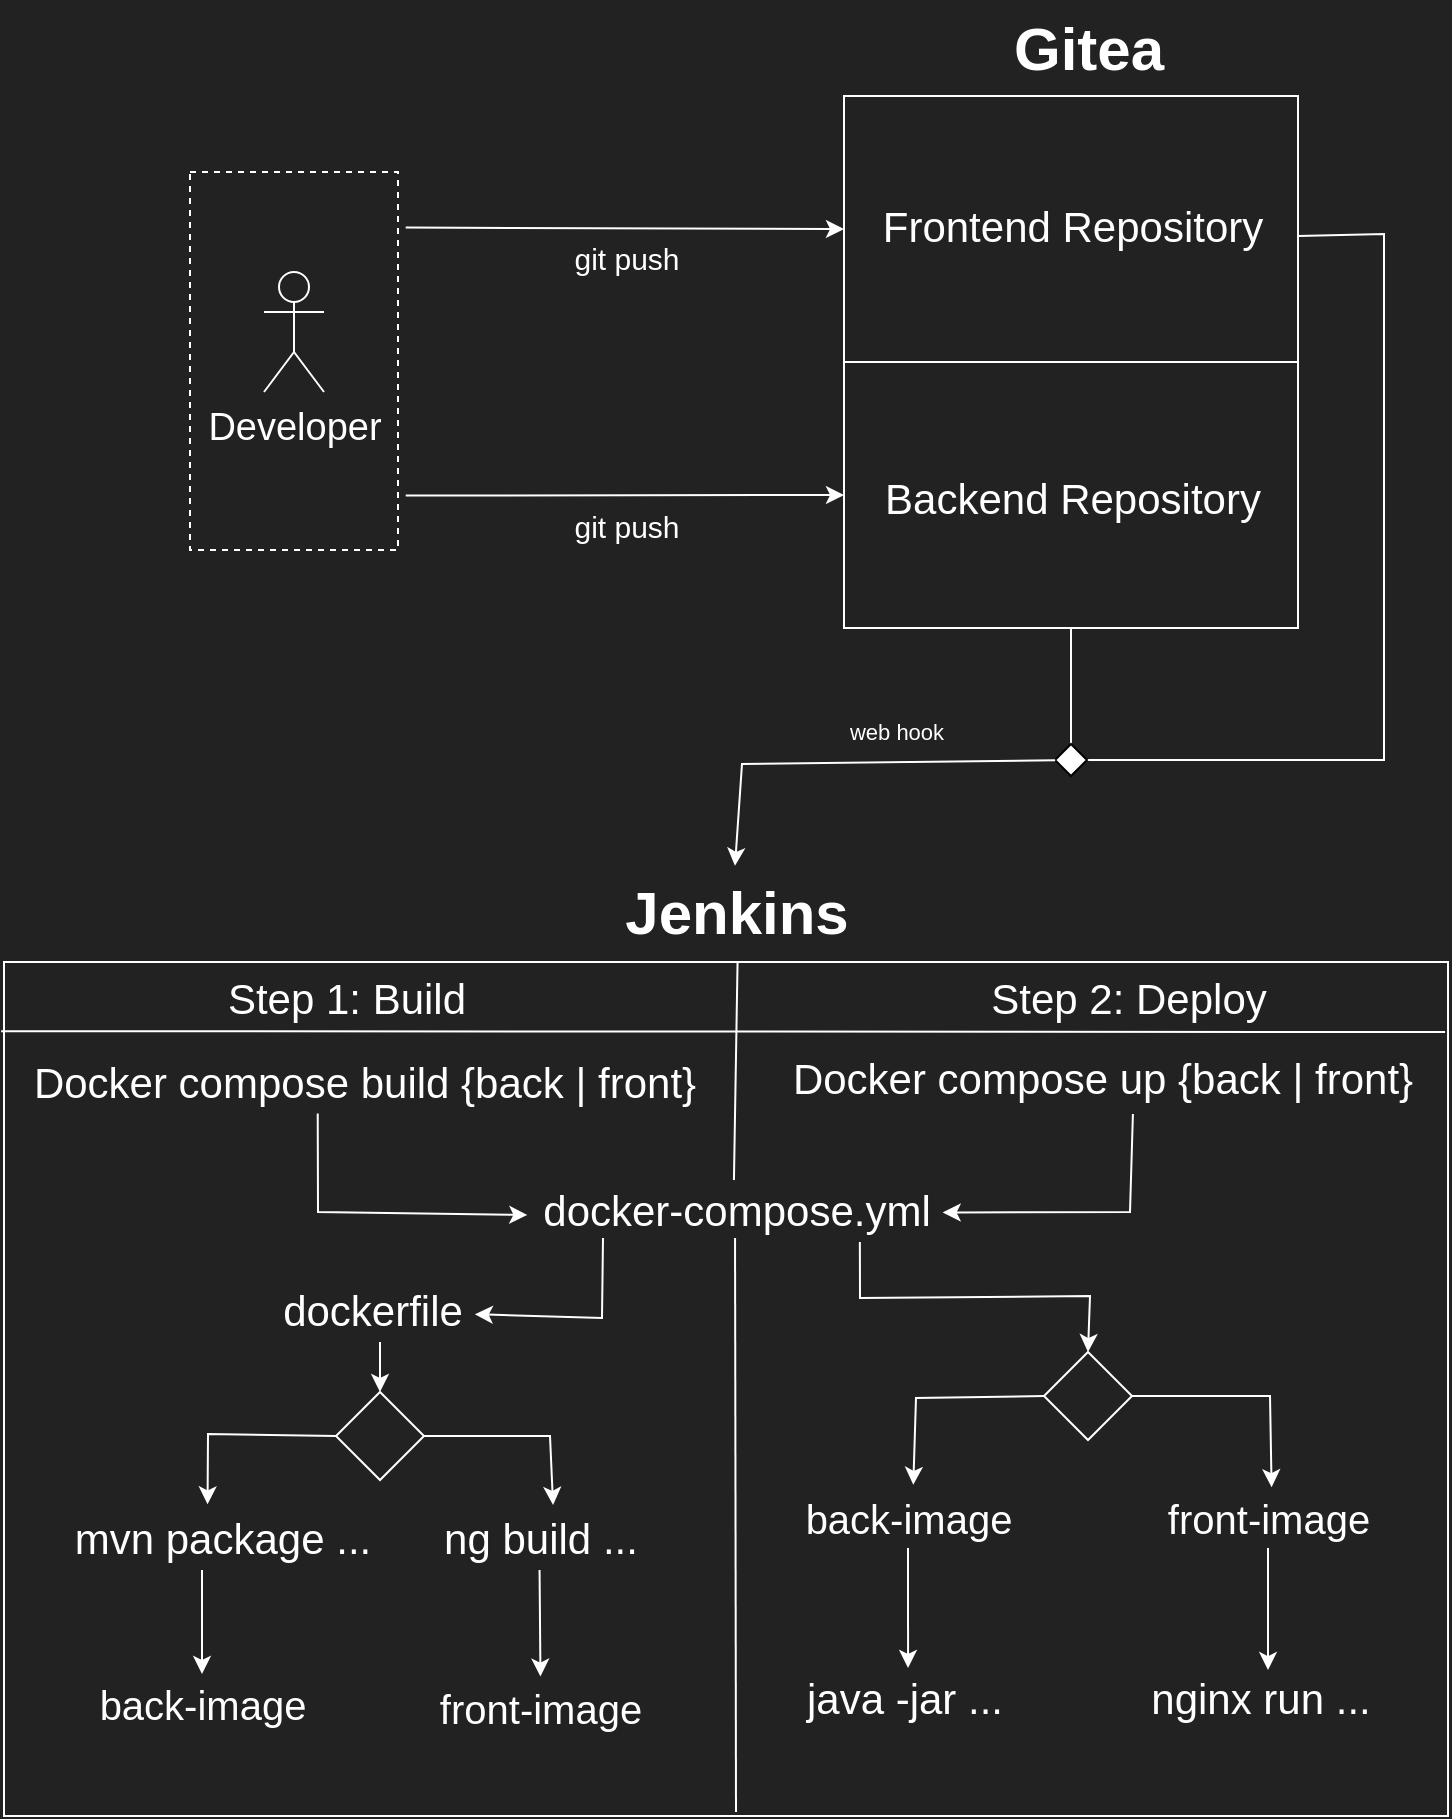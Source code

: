 <mxfile>
    <diagram id="N_nXRupYKBVcjGF1MNJq" name="Page-1">
        <mxGraphModel dx="1232" dy="88" grid="0" gridSize="10" guides="1" tooltips="1" connect="1" arrows="1" fold="1" page="0" pageScale="1" pageWidth="850" pageHeight="1100" background="#222222" math="0" shadow="0">
            <root>
                <mxCell id="0"/>
                <mxCell id="1" parent="0"/>
                <mxCell id="5" value="Developer" style="shape=umlActor;verticalLabelPosition=bottom;verticalAlign=top;html=1;outlineConnect=0;fillColor=none;strokeColor=#FFFFFF;fontColor=#FFFFFF;fontSize=19;rounded=0;" parent="1" vertex="1">
                    <mxGeometry x="56" y="753" width="30" height="60" as="geometry"/>
                </mxCell>
                <mxCell id="9" value="" style="rounded=0;whiteSpace=wrap;html=1;fillColor=none;strokeColor=#FFFFFF;dashed=1;" parent="1" vertex="1">
                    <mxGeometry x="19" y="703" width="104" height="189" as="geometry"/>
                </mxCell>
                <mxCell id="99" style="edgeStyle=none;html=1;entryX=0.5;entryY=0;entryDx=0;entryDy=0;strokeColor=#FFFFFF;endArrow=none;endFill=0;" parent="1" source="10" target="98" edge="1">
                    <mxGeometry relative="1" as="geometry"/>
                </mxCell>
                <mxCell id="10" value="" style="rounded=0;whiteSpace=wrap;html=1;fillColor=none;strokeColor=#FFFFFF;" parent="1" vertex="1">
                    <mxGeometry x="346" y="665" width="227" height="266" as="geometry"/>
                </mxCell>
                <mxCell id="15" value="git push" style="endArrow=none;startArrow=classic;html=1;strokeColor=#FFFFFF;rounded=0;curved=0;startFill=1;labelBackgroundColor=none;fontColor=#FFFFFF;verticalAlign=top;fontSize=15;endFill=0;exitX=0;exitY=0.25;exitDx=0;exitDy=0;entryX=1.037;entryY=0.147;entryDx=0;entryDy=0;entryPerimeter=0;" parent="1" source="10" target="9" edge="1">
                    <mxGeometry x="-0.002" width="50" height="50" relative="1" as="geometry">
                        <mxPoint x="313" y="732" as="sourcePoint"/>
                        <mxPoint x="229" y="732" as="targetPoint"/>
                        <mxPoint as="offset"/>
                    </mxGeometry>
                </mxCell>
                <mxCell id="16" value="git push" style="endArrow=none;startArrow=classic;html=1;strokeColor=#FFFFFF;rounded=0;curved=0;startFill=1;labelBackgroundColor=none;fontColor=#FFFFFF;verticalAlign=top;fontSize=15;endFill=0;exitX=0;exitY=0.75;exitDx=0;exitDy=0;entryX=1.037;entryY=0.856;entryDx=0;entryDy=0;entryPerimeter=0;" parent="1" source="10" target="9" edge="1">
                    <mxGeometry x="-0.001" width="50" height="50" relative="1" as="geometry">
                        <mxPoint x="308" y="862" as="sourcePoint"/>
                        <mxPoint x="230" y="864" as="targetPoint"/>
                        <mxPoint as="offset"/>
                    </mxGeometry>
                </mxCell>
                <mxCell id="18" value="Gitea" style="text;html=1;align=center;verticalAlign=middle;resizable=0;points=[];autosize=1;strokeColor=none;fillColor=none;fontColor=#FFFFFF;fontSize=30;rounded=0;fontStyle=1" parent="1" vertex="1">
                    <mxGeometry x="422.5" y="617" width="90" height="48" as="geometry"/>
                </mxCell>
                <mxCell id="19" value="" style="endArrow=none;startArrow=none;html=1;strokeColor=#FFFFFF;rounded=0;curved=0;exitX=0;exitY=0.5;exitDx=0;exitDy=0;startFill=0;labelBackgroundColor=none;fontColor=#FFFFFF;verticalAlign=top;fontSize=15;endFill=0;entryX=1;entryY=0.5;entryDx=0;entryDy=0;" parent="1" source="10" target="10" edge="1">
                    <mxGeometry x="0.005" width="50" height="50" relative="1" as="geometry">
                        <mxPoint x="133" y="808" as="sourcePoint"/>
                        <mxPoint x="239" y="808" as="targetPoint"/>
                        <mxPoint as="offset"/>
                    </mxGeometry>
                </mxCell>
                <mxCell id="21" value="Frontend Repository" style="text;html=1;align=center;verticalAlign=middle;resizable=0;points=[];autosize=1;strokeColor=none;fillColor=none;fontColor=#FFFFFF;fontSize=21;rounded=0;" parent="1" vertex="1">
                    <mxGeometry x="355.5" y="711" width="208" height="37" as="geometry"/>
                </mxCell>
                <mxCell id="22" value="Backend Repository" style="text;html=1;align=center;verticalAlign=middle;resizable=0;points=[];autosize=1;strokeColor=none;fillColor=none;fontColor=#FFFFFF;fontSize=21;rounded=0;" parent="1" vertex="1">
                    <mxGeometry x="356.5" y="847" width="206" height="37" as="geometry"/>
                </mxCell>
                <mxCell id="26" value="" style="rounded=0;whiteSpace=wrap;html=1;fillColor=none;strokeColor=#FFFFFF;" parent="1" vertex="1">
                    <mxGeometry x="-74" y="1098" width="722" height="427" as="geometry"/>
                </mxCell>
                <mxCell id="27" value="Jenkins" style="text;html=1;align=center;verticalAlign=middle;resizable=0;points=[];autosize=1;strokeColor=none;fillColor=none;fontColor=#FFFFFF;fontSize=30;rounded=0;fontStyle=1" parent="1" vertex="1">
                    <mxGeometry x="231.5" y="1049" width="120" height="48" as="geometry"/>
                </mxCell>
                <mxCell id="29" value="Step 1: Build" style="text;html=1;align=center;verticalAlign=middle;resizable=0;points=[];autosize=1;strokeColor=none;fillColor=none;fontColor=#FFFFFF;fontSize=21;rounded=0;" parent="1" vertex="1">
                    <mxGeometry x="28" y="1097" width="137" height="37" as="geometry"/>
                </mxCell>
                <mxCell id="30" value="Step 2: Deploy" style="text;html=1;align=center;verticalAlign=middle;resizable=0;points=[];autosize=1;strokeColor=none;fillColor=none;fontColor=#FFFFFF;fontSize=21;rounded=0;" parent="1" vertex="1">
                    <mxGeometry x="409.5" y="1097" width="156" height="37" as="geometry"/>
                </mxCell>
                <mxCell id="33" value="Docker compose build {back | front}" style="text;html=1;align=center;verticalAlign=middle;resizable=0;points=[];autosize=1;strokeColor=none;fillColor=none;fontColor=#FFFFFF;fontSize=21;rounded=0;spacing=-1;" parent="1" vertex="1">
                    <mxGeometry x="-66" y="1142" width="343" height="31" as="geometry"/>
                </mxCell>
                <mxCell id="34" value="dockerfile" style="text;html=1;align=center;verticalAlign=middle;resizable=0;points=[];autosize=1;strokeColor=none;fillColor=none;fontColor=#FFFFFF;fontSize=21;strokeWidth=2;rounded=0;spacing=-2;" parent="1" vertex="1">
                    <mxGeometry x="59.5" y="1257" width="100" height="29" as="geometry"/>
                </mxCell>
                <mxCell id="108" style="edgeStyle=none;html=1;entryX=0.5;entryY=0;entryDx=0;entryDy=0;strokeColor=#FFFFFF;exitX=0.806;exitY=1.069;exitDx=0;exitDy=0;exitPerimeter=0;rounded=0;curved=0;" parent="1" source="36" target="74" edge="1">
                    <mxGeometry relative="1" as="geometry">
                        <Array as="points">
                            <mxPoint x="354" y="1266"/>
                            <mxPoint x="469" y="1265"/>
                        </Array>
                    </mxGeometry>
                </mxCell>
                <mxCell id="36" value="docker-compose.yml" style="text;html=1;align=center;verticalAlign=middle;resizable=0;points=[];autosize=1;strokeColor=none;fillColor=none;fontColor=#FFFFFF;fontSize=21;rounded=0;spacing=-2;" parent="1" vertex="1">
                    <mxGeometry x="189.5" y="1207" width="204" height="29" as="geometry"/>
                </mxCell>
                <mxCell id="37" value="Docker compose up&amp;nbsp;&lt;span style=&quot;color: rgb(255, 255, 255);&quot;&gt;{back | front}&lt;/span&gt;" style="text;html=1;align=center;verticalAlign=middle;resizable=0;points=[];autosize=1;strokeColor=none;fillColor=none;fontColor=#FFFFFF;fontSize=21;rounded=0;spacing=-1;" parent="1" vertex="1">
                    <mxGeometry x="314" y="1140" width="322" height="31" as="geometry"/>
                </mxCell>
                <mxCell id="38" value="" style="endArrow=none;startArrow=none;html=1;strokeColor=#FFFFFF;rounded=0;curved=0;startFill=0;labelBackgroundColor=none;fontColor=#FFFFFF;verticalAlign=top;fontSize=15;endFill=0;entryX=0.508;entryY=0.001;entryDx=0;entryDy=0;entryPerimeter=0;" parent="1" target="26" edge="1">
                    <mxGeometry x="0.005" width="50" height="50" relative="1" as="geometry">
                        <mxPoint x="290.972" y="1207" as="sourcePoint"/>
                        <mxPoint x="287" y="1098" as="targetPoint"/>
                        <mxPoint as="offset"/>
                    </mxGeometry>
                </mxCell>
                <mxCell id="39" value="" style="endArrow=none;startArrow=none;html=1;strokeColor=#FFFFFF;rounded=0;curved=0;startFill=0;labelBackgroundColor=none;fontColor=#FFFFFF;verticalAlign=top;fontSize=15;endFill=0;" parent="1" target="36" edge="1">
                    <mxGeometry x="0.005" width="50" height="50" relative="1" as="geometry">
                        <mxPoint x="292" y="1523" as="sourcePoint"/>
                        <mxPoint x="292" y="1317" as="targetPoint"/>
                        <mxPoint as="offset"/>
                    </mxGeometry>
                </mxCell>
                <mxCell id="40" value="" style="endArrow=none;startArrow=none;html=1;strokeColor=#FFFFFF;rounded=0;curved=0;startFill=0;labelBackgroundColor=none;fontColor=#FFFFFF;verticalAlign=top;fontSize=15;endFill=0;entryX=-0.002;entryY=0.081;entryDx=0;entryDy=0;exitX=0.998;exitY=0.082;exitDx=0;exitDy=0;entryPerimeter=0;exitPerimeter=0;" parent="1" source="26" target="26" edge="1">
                    <mxGeometry x="-0.001" width="50" height="50" relative="1" as="geometry">
                        <mxPoint x="597.236" y="1136.251" as="sourcePoint"/>
                        <mxPoint x="-18.91" y="1137.532" as="targetPoint"/>
                        <mxPoint as="offset"/>
                    </mxGeometry>
                </mxCell>
                <mxCell id="58" value="" style="edgeStyle=none;labelBackgroundColor=none;strokeColor=#FFFFFF;rounded=0;" parent="1" target="56" edge="1">
                    <mxGeometry relative="1" as="geometry">
                        <mxPoint x="25" y="1402" as="sourcePoint"/>
                    </mxGeometry>
                </mxCell>
                <mxCell id="47" value="mvn package ..." style="text;html=1;align=center;verticalAlign=middle;resizable=0;points=[];autosize=1;strokeColor=none;fillColor=none;fontColor=#FFFFFF;fontSize=21;strokeWidth=2;rounded=0;spacing=-1;" parent="1" vertex="1">
                    <mxGeometry x="-45.5" y="1370" width="160" height="31" as="geometry"/>
                </mxCell>
                <mxCell id="48" value="ng build ..." style="text;html=1;align=center;verticalAlign=middle;resizable=0;points=[];autosize=1;strokeColor=none;fillColor=none;fontColor=#FFFFFF;fontSize=21;strokeWidth=2;rounded=0;spacing=-1;" parent="1" vertex="1">
                    <mxGeometry x="139.5" y="1370" width="109" height="31" as="geometry"/>
                </mxCell>
                <mxCell id="51" value="" style="rhombus;whiteSpace=wrap;html=1;fontColor=#FFFFFF;strokeColor=#FFFFFF;rounded=0;fillColor=none;" parent="1" vertex="1">
                    <mxGeometry x="92" y="1313" width="44" height="44" as="geometry"/>
                </mxCell>
                <mxCell id="52" value="" style="endArrow=none;startArrow=classic;html=1;strokeColor=#FFFFFF;rounded=0;curved=0;startFill=1;labelBackgroundColor=none;fontColor=#FFFFFF;verticalAlign=top;fontSize=15;endFill=0;exitX=0.5;exitY=0;exitDx=0;exitDy=0;" parent="1" source="51" edge="1">
                    <mxGeometry x="0.005" width="50" height="50" relative="1" as="geometry">
                        <mxPoint x="134" y="1315" as="sourcePoint"/>
                        <mxPoint x="114" y="1288" as="targetPoint"/>
                        <mxPoint as="offset"/>
                        <Array as="points"/>
                    </mxGeometry>
                </mxCell>
                <mxCell id="54" style="edgeStyle=none;html=1;entryX=0.458;entryY=-0.027;entryDx=0;entryDy=0;entryPerimeter=0;strokeColor=#FFFFFF;rounded=0;exitX=0;exitY=0.5;exitDx=0;exitDy=0;" parent="1" source="51" target="47" edge="1">
                    <mxGeometry relative="1" as="geometry">
                        <Array as="points">
                            <mxPoint x="28" y="1334"/>
                        </Array>
                        <mxPoint x="72.564" y="1335.564" as="sourcePoint"/>
                    </mxGeometry>
                </mxCell>
                <mxCell id="55" style="edgeStyle=none;html=1;entryX=0.56;entryY=-0.018;entryDx=0;entryDy=0;entryPerimeter=0;strokeColor=#FFFFFF;exitX=1;exitY=0.5;exitDx=0;exitDy=0;rounded=0;" parent="1" source="51" target="48" edge="1">
                    <mxGeometry relative="1" as="geometry">
                        <mxPoint x="242.5" y="1328" as="sourcePoint"/>
                        <mxPoint x="199.5" y="1379" as="targetPoint"/>
                        <Array as="points">
                            <mxPoint x="199" y="1335"/>
                        </Array>
                    </mxGeometry>
                </mxCell>
                <mxCell id="56" value="&lt;span style=&quot;color: rgb(255, 255, 255);&quot;&gt;back-image&lt;/span&gt;" style="text;html=1;align=center;verticalAlign=middle;resizable=0;points=[];autosize=1;strokeColor=none;fillColor=none;fontColor=#FFFFFF;fontSize=20;strokeWidth=2;rounded=0;spacing=-1;" parent="1" vertex="1">
                    <mxGeometry x="-32.5" y="1454" width="115" height="30" as="geometry"/>
                </mxCell>
                <mxCell id="57" value="&lt;span style=&quot;color: rgb(255, 255, 255);&quot;&gt;front-image&lt;/span&gt;" style="text;html=1;align=center;verticalAlign=middle;resizable=0;points=[];autosize=1;strokeColor=none;fillColor=none;fontColor=#FFFFFF;fontSize=20;strokeWidth=2;rounded=0;spacing=-1;" parent="1" vertex="1">
                    <mxGeometry x="137.5" y="1456" width="113" height="30" as="geometry"/>
                </mxCell>
                <mxCell id="59" value="" style="edgeStyle=none;labelBackgroundColor=none;strokeColor=#FFFFFF;rounded=0;entryX=0.502;entryY=-0.024;entryDx=0;entryDy=0;entryPerimeter=0;exitX=0.498;exitY=1.032;exitDx=0;exitDy=0;exitPerimeter=0;" parent="1" source="48" target="57" edge="1">
                    <mxGeometry relative="1" as="geometry">
                        <mxPoint x="194" y="1404" as="sourcePoint"/>
                        <mxPoint x="194" y="1428" as="targetPoint"/>
                    </mxGeometry>
                </mxCell>
                <mxCell id="60" style="edgeStyle=none;html=1;entryX=-0.009;entryY=0.602;entryDx=0;entryDy=0;entryPerimeter=0;strokeColor=#FFFFFF;exitX=0.434;exitY=1.026;exitDx=0;exitDy=0;exitPerimeter=0;rounded=0;curved=0;" parent="1" source="33" edge="1">
                    <mxGeometry relative="1" as="geometry">
                        <Array as="points">
                            <mxPoint x="83" y="1223"/>
                        </Array>
                        <mxPoint x="187.664" y="1224.458" as="targetPoint"/>
                    </mxGeometry>
                </mxCell>
                <mxCell id="61" style="edgeStyle=none;html=1;entryX=1.009;entryY=0.56;entryDx=0;entryDy=0;entryPerimeter=0;exitX=0.548;exitY=1.097;exitDx=0;exitDy=0;exitPerimeter=0;rounded=0;curved=0;strokeColor=#FFFFFF;" parent="1" source="37" target="36" edge="1">
                    <mxGeometry relative="1" as="geometry">
                        <Array as="points">
                            <mxPoint x="489" y="1223"/>
                        </Array>
                    </mxGeometry>
                </mxCell>
                <mxCell id="72" value="java -jar ..." style="text;html=1;align=center;verticalAlign=middle;resizable=0;points=[];autosize=1;strokeColor=none;fillColor=none;fontColor=#FFFFFF;fontSize=21;strokeWidth=2;rounded=0;spacing=-1;" parent="1" vertex="1">
                    <mxGeometry x="320.5" y="1450" width="110" height="31" as="geometry"/>
                </mxCell>
                <mxCell id="73" value="nginx run ..." style="text;html=1;align=center;verticalAlign=middle;resizable=0;points=[];autosize=1;strokeColor=none;fillColor=none;fontColor=#FFFFFF;fontSize=21;strokeWidth=2;rounded=0;spacing=-1;" parent="1" vertex="1">
                    <mxGeometry x="492.5" y="1450" width="122" height="31" as="geometry"/>
                </mxCell>
                <mxCell id="74" value="" style="rhombus;whiteSpace=wrap;html=1;fontColor=#FFFFFF;strokeColor=#FFFFFF;rounded=0;fillColor=none;" parent="1" vertex="1">
                    <mxGeometry x="446" y="1293" width="44" height="44" as="geometry"/>
                </mxCell>
                <mxCell id="76" style="edgeStyle=none;html=1;strokeColor=#FFFFFF;rounded=0;entryX=0.523;entryY=-0.053;entryDx=0;entryDy=0;entryPerimeter=0;exitX=0;exitY=0.5;exitDx=0;exitDy=0;" parent="1" source="74" target="104" edge="1">
                    <mxGeometry relative="1" as="geometry">
                        <Array as="points">
                            <mxPoint x="382" y="1316"/>
                        </Array>
                        <mxPoint x="436.571" y="1335.571" as="sourcePoint"/>
                        <mxPoint x="384" y="1380.5" as="targetPoint"/>
                    </mxGeometry>
                </mxCell>
                <mxCell id="77" style="edgeStyle=none;html=1;strokeColor=#FFFFFF;exitX=1;exitY=0.5;exitDx=0;exitDy=0;rounded=0;entryX=0.516;entryY=-0.013;entryDx=0;entryDy=0;entryPerimeter=0;" parent="1" target="105" edge="1">
                    <mxGeometry relative="1" as="geometry">
                        <mxPoint x="490" y="1315" as="sourcePoint"/>
                        <mxPoint x="553" y="1378.5" as="targetPoint"/>
                        <Array as="points">
                            <mxPoint x="559" y="1315"/>
                        </Array>
                    </mxGeometry>
                </mxCell>
                <mxCell id="95" style="edgeStyle=none;html=1;entryX=1;entryY=0.5;entryDx=0;entryDy=0;strokeColor=#FFFFFF;endArrow=none;endFill=0;exitX=1;exitY=0.263;exitDx=0;exitDy=0;exitPerimeter=0;rounded=0;curved=0;" parent="1" source="10" target="98" edge="1">
                    <mxGeometry relative="1" as="geometry">
                        <Array as="points">
                            <mxPoint x="616" y="734"/>
                            <mxPoint x="616" y="997"/>
                        </Array>
                    </mxGeometry>
                </mxCell>
                <mxCell id="98" value="" style="rhombus;whiteSpace=wrap;html=1;" parent="1" vertex="1">
                    <mxGeometry x="451.5" y="989" width="16" height="16" as="geometry"/>
                </mxCell>
                <mxCell id="100" value="web hook" style="edgeStyle=none;html=1;entryX=0.5;entryY=0.019;entryDx=0;entryDy=0;entryPerimeter=0;strokeColor=#FFFFFF;labelBackgroundColor=none;fontColor=#FFFFFF;rounded=0;curved=0;" parent="1" source="98" target="27" edge="1">
                    <mxGeometry x="-0.235" y="-15" relative="1" as="geometry">
                        <Array as="points">
                            <mxPoint x="295" y="999"/>
                        </Array>
                        <mxPoint as="offset"/>
                    </mxGeometry>
                </mxCell>
                <mxCell id="101" style="edgeStyle=none;html=1;entryX=1.019;entryY=0.59;entryDx=0;entryDy=0;entryPerimeter=0;strokeColor=#FFFFFF;exitX=0.434;exitY=1.026;exitDx=0;exitDy=0;exitPerimeter=0;rounded=0;curved=0;" parent="1" target="34" edge="1">
                    <mxGeometry relative="1" as="geometry">
                        <Array as="points">
                            <mxPoint x="225" y="1276"/>
                        </Array>
                        <mxPoint x="225.5" y="1236" as="sourcePoint"/>
                        <mxPoint x="257.5" y="1277" as="targetPoint"/>
                    </mxGeometry>
                </mxCell>
                <mxCell id="104" value="&lt;span style=&quot;color: rgb(255, 255, 255);&quot;&gt;back-image&lt;/span&gt;" style="text;html=1;align=center;verticalAlign=middle;resizable=0;points=[];autosize=1;strokeColor=none;fillColor=none;fontColor=#FFFFFF;fontSize=20;strokeWidth=2;rounded=0;spacing=-1;" parent="1" vertex="1">
                    <mxGeometry x="320.5" y="1361" width="115" height="30" as="geometry"/>
                </mxCell>
                <mxCell id="105" value="&lt;span style=&quot;color: rgb(255, 255, 255);&quot;&gt;front-image&lt;/span&gt;" style="text;html=1;align=center;verticalAlign=middle;resizable=0;points=[];autosize=1;strokeColor=none;fillColor=none;fontColor=#FFFFFF;fontSize=20;strokeWidth=2;rounded=0;spacing=-1;" parent="1" vertex="1">
                    <mxGeometry x="501.5" y="1361" width="113" height="30" as="geometry"/>
                </mxCell>
                <mxCell id="106" value="" style="edgeStyle=none;entryX=0.523;entryY=0.032;entryDx=0;entryDy=0;entryPerimeter=0;fontColor=none;noLabel=1;strokeColor=#FFFFFF;" parent="1" source="104" target="72" edge="1">
                    <mxGeometry relative="1" as="geometry"/>
                </mxCell>
                <mxCell id="107" value="" style="edgeStyle=none;entryX=0.537;entryY=0.065;entryDx=0;entryDy=0;entryPerimeter=0;fontColor=none;noLabel=1;strokeColor=#FFFFFF;" parent="1" source="105" target="73" edge="1">
                    <mxGeometry relative="1" as="geometry"/>
                </mxCell>
            </root>
        </mxGraphModel>
    </diagram>
</mxfile>